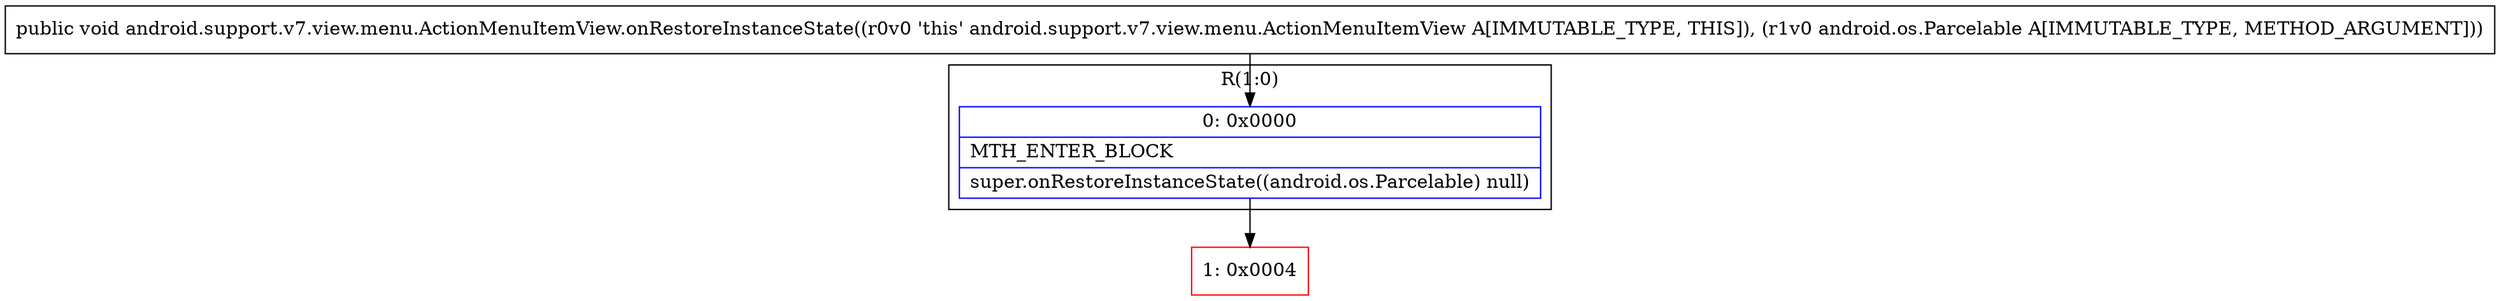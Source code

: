 digraph "CFG forandroid.support.v7.view.menu.ActionMenuItemView.onRestoreInstanceState(Landroid\/os\/Parcelable;)V" {
subgraph cluster_Region_1964243400 {
label = "R(1:0)";
node [shape=record,color=blue];
Node_0 [shape=record,label="{0\:\ 0x0000|MTH_ENTER_BLOCK\l|super.onRestoreInstanceState((android.os.Parcelable) null)\l}"];
}
Node_1 [shape=record,color=red,label="{1\:\ 0x0004}"];
MethodNode[shape=record,label="{public void android.support.v7.view.menu.ActionMenuItemView.onRestoreInstanceState((r0v0 'this' android.support.v7.view.menu.ActionMenuItemView A[IMMUTABLE_TYPE, THIS]), (r1v0 android.os.Parcelable A[IMMUTABLE_TYPE, METHOD_ARGUMENT])) }"];
MethodNode -> Node_0;
Node_0 -> Node_1;
}

